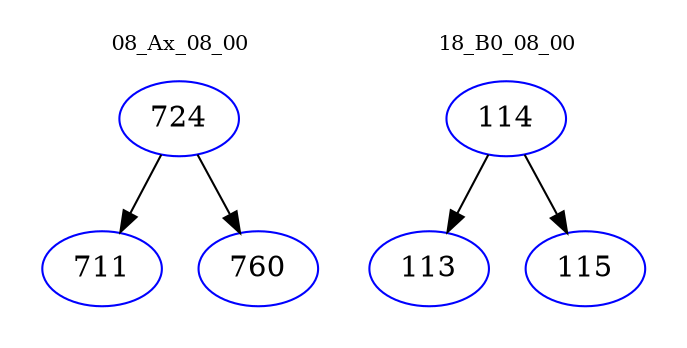 digraph{
subgraph cluster_0 {
color = white
label = "08_Ax_08_00";
fontsize=10;
T0_724 [label="724", color="blue"]
T0_724 -> T0_711 [color="black"]
T0_711 [label="711", color="blue"]
T0_724 -> T0_760 [color="black"]
T0_760 [label="760", color="blue"]
}
subgraph cluster_1 {
color = white
label = "18_B0_08_00";
fontsize=10;
T1_114 [label="114", color="blue"]
T1_114 -> T1_113 [color="black"]
T1_113 [label="113", color="blue"]
T1_114 -> T1_115 [color="black"]
T1_115 [label="115", color="blue"]
}
}
